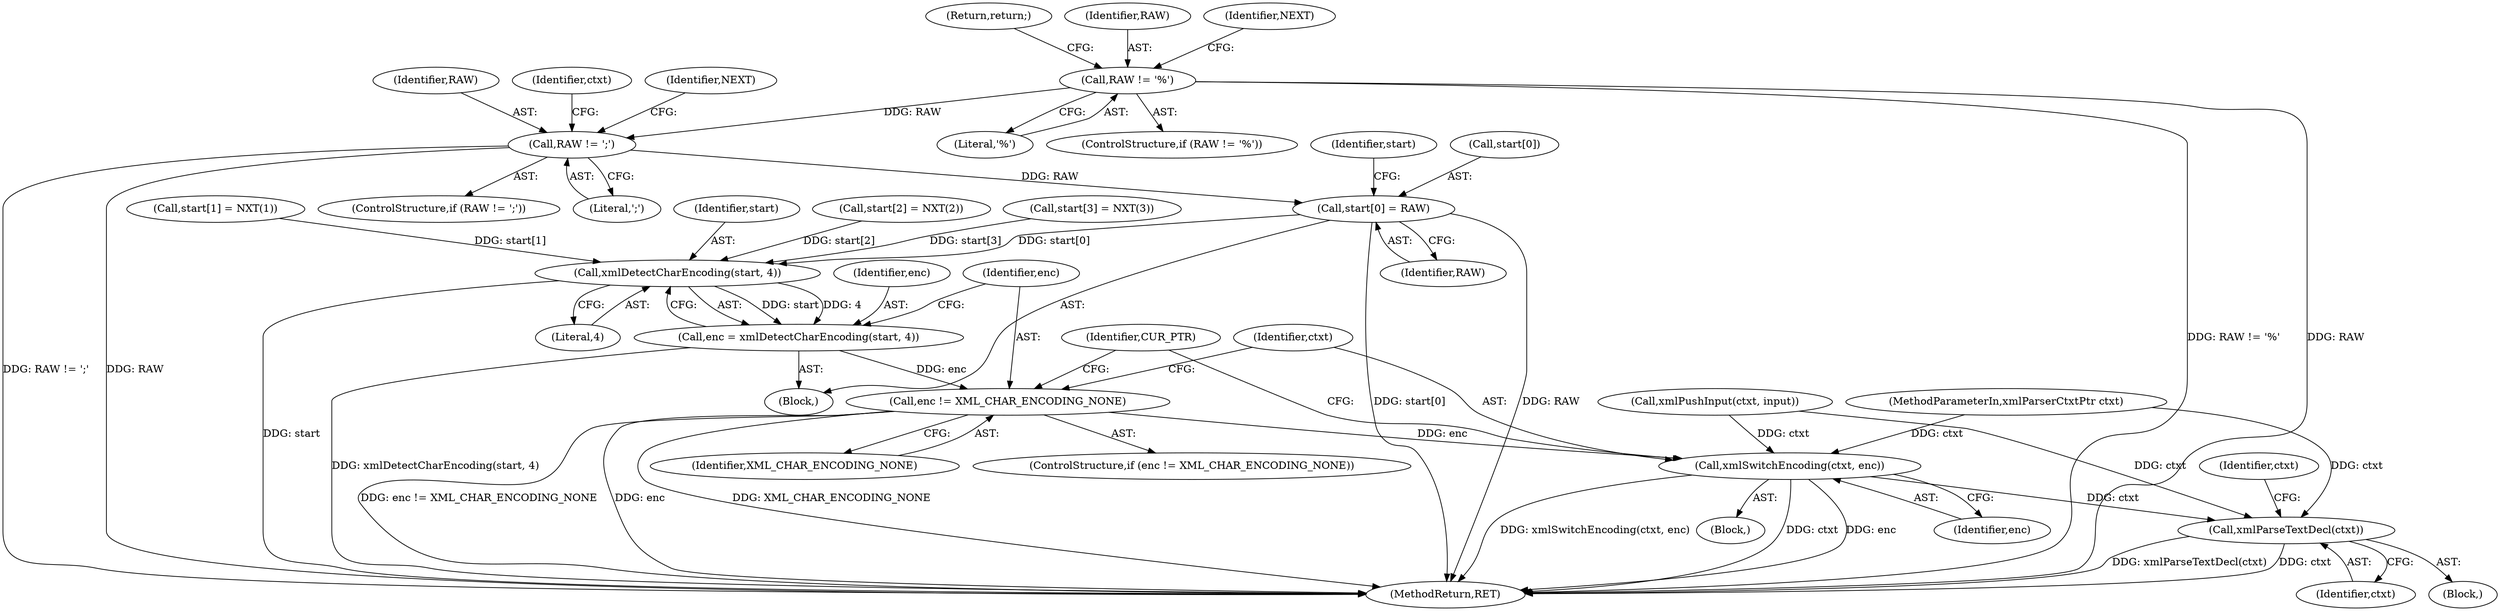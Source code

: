 digraph "0_libxml2_899a5d9f0ed13b8e32449a08a361e0de127dd961@array" {
"1000368" [label="(Call,start[0] = RAW)"];
"1000142" [label="(Call,RAW != ';')"];
"1000116" [label="(Call,RAW != '%')"];
"1000393" [label="(Call,xmlDetectCharEncoding(start, 4))"];
"1000391" [label="(Call,enc = xmlDetectCharEncoding(start, 4))"];
"1000397" [label="(Call,enc != XML_CHAR_ENCODING_NONE)"];
"1000401" [label="(Call,xmlSwitchEncoding(ctxt, enc))"];
"1000417" [label="(Call,xmlParseTextDecl(ctxt))"];
"1000421" [label="(Identifier,ctxt)"];
"1000379" [label="(Call,start[2] = NXT(2))"];
"1000418" [label="(Identifier,ctxt)"];
"1000142" [label="(Call,RAW != ';')"];
"1000417" [label="(Call,xmlParseTextDecl(ctxt))"];
"1000398" [label="(Identifier,enc)"];
"1000115" [label="(ControlStructure,if (RAW != '%'))"];
"1000119" [label="(Return,return;)"];
"1000372" [label="(Identifier,RAW)"];
"1000393" [label="(Call,xmlDetectCharEncoding(start, 4))"];
"1000334" [label="(Call,xmlPushInput(ctxt, input))"];
"1000400" [label="(Block,)"];
"1000368" [label="(Call,start[0] = RAW)"];
"1000416" [label="(Block,)"];
"1000144" [label="(Literal,';')"];
"1000143" [label="(Identifier,RAW)"];
"1000147" [label="(Identifier,ctxt)"];
"1000385" [label="(Call,start[3] = NXT(3))"];
"1000391" [label="(Call,enc = xmlDetectCharEncoding(start, 4))"];
"1000116" [label="(Call,RAW != '%')"];
"1000399" [label="(Identifier,XML_CHAR_ENCODING_NONE)"];
"1000424" [label="(MethodReturn,RET)"];
"1000403" [label="(Identifier,enc)"];
"1000395" [label="(Literal,4)"];
"1000117" [label="(Identifier,RAW)"];
"1000373" [label="(Call,start[1] = NXT(1))"];
"1000401" [label="(Call,xmlSwitchEncoding(ctxt, enc))"];
"1000394" [label="(Identifier,start)"];
"1000396" [label="(ControlStructure,if (enc != XML_CHAR_ENCODING_NONE))"];
"1000402" [label="(Identifier,ctxt)"];
"1000375" [label="(Identifier,start)"];
"1000367" [label="(Block,)"];
"1000397" [label="(Call,enc != XML_CHAR_ENCODING_NONE)"];
"1000120" [label="(Identifier,NEXT)"];
"1000151" [label="(Identifier,NEXT)"];
"1000141" [label="(ControlStructure,if (RAW != ';'))"];
"1000107" [label="(MethodParameterIn,xmlParserCtxtPtr ctxt)"];
"1000407" [label="(Identifier,CUR_PTR)"];
"1000118" [label="(Literal,'%')"];
"1000369" [label="(Call,start[0])"];
"1000392" [label="(Identifier,enc)"];
"1000368" -> "1000367"  [label="AST: "];
"1000368" -> "1000372"  [label="CFG: "];
"1000369" -> "1000368"  [label="AST: "];
"1000372" -> "1000368"  [label="AST: "];
"1000375" -> "1000368"  [label="CFG: "];
"1000368" -> "1000424"  [label="DDG: start[0]"];
"1000368" -> "1000424"  [label="DDG: RAW"];
"1000142" -> "1000368"  [label="DDG: RAW"];
"1000368" -> "1000393"  [label="DDG: start[0]"];
"1000142" -> "1000141"  [label="AST: "];
"1000142" -> "1000144"  [label="CFG: "];
"1000143" -> "1000142"  [label="AST: "];
"1000144" -> "1000142"  [label="AST: "];
"1000147" -> "1000142"  [label="CFG: "];
"1000151" -> "1000142"  [label="CFG: "];
"1000142" -> "1000424"  [label="DDG: RAW != ';'"];
"1000142" -> "1000424"  [label="DDG: RAW"];
"1000116" -> "1000142"  [label="DDG: RAW"];
"1000116" -> "1000115"  [label="AST: "];
"1000116" -> "1000118"  [label="CFG: "];
"1000117" -> "1000116"  [label="AST: "];
"1000118" -> "1000116"  [label="AST: "];
"1000119" -> "1000116"  [label="CFG: "];
"1000120" -> "1000116"  [label="CFG: "];
"1000116" -> "1000424"  [label="DDG: RAW"];
"1000116" -> "1000424"  [label="DDG: RAW != '%'"];
"1000393" -> "1000391"  [label="AST: "];
"1000393" -> "1000395"  [label="CFG: "];
"1000394" -> "1000393"  [label="AST: "];
"1000395" -> "1000393"  [label="AST: "];
"1000391" -> "1000393"  [label="CFG: "];
"1000393" -> "1000424"  [label="DDG: start"];
"1000393" -> "1000391"  [label="DDG: start"];
"1000393" -> "1000391"  [label="DDG: 4"];
"1000379" -> "1000393"  [label="DDG: start[2]"];
"1000385" -> "1000393"  [label="DDG: start[3]"];
"1000373" -> "1000393"  [label="DDG: start[1]"];
"1000391" -> "1000367"  [label="AST: "];
"1000392" -> "1000391"  [label="AST: "];
"1000398" -> "1000391"  [label="CFG: "];
"1000391" -> "1000424"  [label="DDG: xmlDetectCharEncoding(start, 4)"];
"1000391" -> "1000397"  [label="DDG: enc"];
"1000397" -> "1000396"  [label="AST: "];
"1000397" -> "1000399"  [label="CFG: "];
"1000398" -> "1000397"  [label="AST: "];
"1000399" -> "1000397"  [label="AST: "];
"1000402" -> "1000397"  [label="CFG: "];
"1000407" -> "1000397"  [label="CFG: "];
"1000397" -> "1000424"  [label="DDG: enc != XML_CHAR_ENCODING_NONE"];
"1000397" -> "1000424"  [label="DDG: enc"];
"1000397" -> "1000424"  [label="DDG: XML_CHAR_ENCODING_NONE"];
"1000397" -> "1000401"  [label="DDG: enc"];
"1000401" -> "1000400"  [label="AST: "];
"1000401" -> "1000403"  [label="CFG: "];
"1000402" -> "1000401"  [label="AST: "];
"1000403" -> "1000401"  [label="AST: "];
"1000407" -> "1000401"  [label="CFG: "];
"1000401" -> "1000424"  [label="DDG: xmlSwitchEncoding(ctxt, enc)"];
"1000401" -> "1000424"  [label="DDG: ctxt"];
"1000401" -> "1000424"  [label="DDG: enc"];
"1000334" -> "1000401"  [label="DDG: ctxt"];
"1000107" -> "1000401"  [label="DDG: ctxt"];
"1000401" -> "1000417"  [label="DDG: ctxt"];
"1000417" -> "1000416"  [label="AST: "];
"1000417" -> "1000418"  [label="CFG: "];
"1000418" -> "1000417"  [label="AST: "];
"1000421" -> "1000417"  [label="CFG: "];
"1000417" -> "1000424"  [label="DDG: ctxt"];
"1000417" -> "1000424"  [label="DDG: xmlParseTextDecl(ctxt)"];
"1000334" -> "1000417"  [label="DDG: ctxt"];
"1000107" -> "1000417"  [label="DDG: ctxt"];
}
